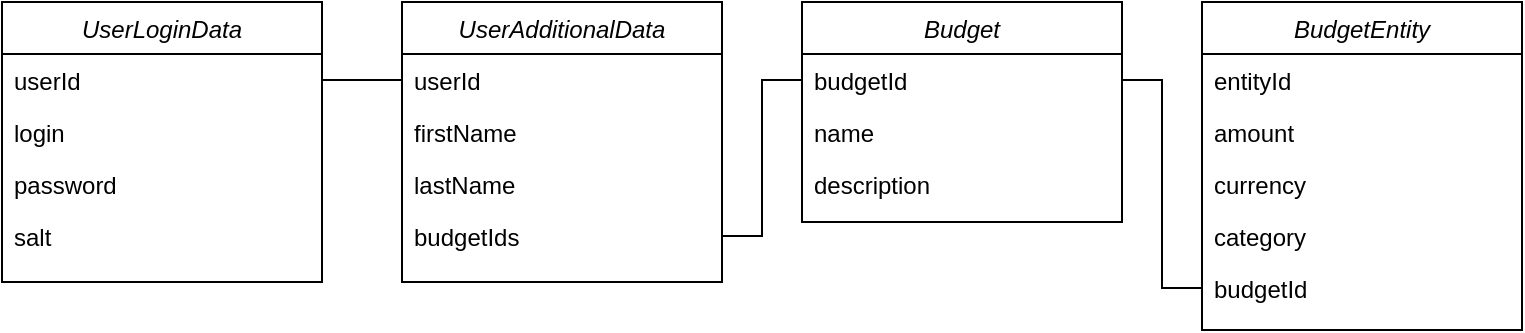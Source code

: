 <mxfile version="22.0.8" type="github">
  <diagram id="C5RBs43oDa-KdzZeNtuy" name="Page-1">
    <mxGraphModel dx="546" dy="759" grid="1" gridSize="10" guides="1" tooltips="1" connect="1" arrows="1" fold="1" page="1" pageScale="1" pageWidth="827" pageHeight="1169" math="0" shadow="0">
      <root>
        <mxCell id="WIyWlLk6GJQsqaUBKTNV-0" />
        <mxCell id="WIyWlLk6GJQsqaUBKTNV-1" parent="WIyWlLk6GJQsqaUBKTNV-0" />
        <mxCell id="s1AN9gt7SxBuQWO7JdoI-0" value="UserLoginData" style="swimlane;fontStyle=2;align=center;verticalAlign=top;childLayout=stackLayout;horizontal=1;startSize=26;horizontalStack=0;resizeParent=1;resizeLast=0;collapsible=1;marginBottom=0;rounded=0;shadow=0;strokeWidth=1;" parent="WIyWlLk6GJQsqaUBKTNV-1" vertex="1">
          <mxGeometry x="40" y="40" width="160" height="140" as="geometry">
            <mxRectangle x="230" y="140" width="160" height="26" as="alternateBounds" />
          </mxGeometry>
        </mxCell>
        <mxCell id="s1AN9gt7SxBuQWO7JdoI-1" value="userId" style="text;align=left;verticalAlign=top;spacingLeft=4;spacingRight=4;overflow=hidden;rotatable=0;points=[[0,0.5],[1,0.5]];portConstraint=eastwest;" parent="s1AN9gt7SxBuQWO7JdoI-0" vertex="1">
          <mxGeometry y="26" width="160" height="26" as="geometry" />
        </mxCell>
        <mxCell id="s1AN9gt7SxBuQWO7JdoI-2" value="login " style="text;align=left;verticalAlign=top;spacingLeft=4;spacingRight=4;overflow=hidden;rotatable=0;points=[[0,0.5],[1,0.5]];portConstraint=eastwest;rounded=0;shadow=0;html=0;" parent="s1AN9gt7SxBuQWO7JdoI-0" vertex="1">
          <mxGeometry y="52" width="160" height="26" as="geometry" />
        </mxCell>
        <mxCell id="s1AN9gt7SxBuQWO7JdoI-6" value="password" style="text;align=left;verticalAlign=top;spacingLeft=4;spacingRight=4;overflow=hidden;rotatable=0;points=[[0,0.5],[1,0.5]];portConstraint=eastwest;rounded=0;shadow=0;html=0;" parent="s1AN9gt7SxBuQWO7JdoI-0" vertex="1">
          <mxGeometry y="78" width="160" height="26" as="geometry" />
        </mxCell>
        <mxCell id="s1AN9gt7SxBuQWO7JdoI-7" value="salt" style="text;align=left;verticalAlign=top;spacingLeft=4;spacingRight=4;overflow=hidden;rotatable=0;points=[[0,0.5],[1,0.5]];portConstraint=eastwest;rounded=0;shadow=0;html=0;" parent="s1AN9gt7SxBuQWO7JdoI-0" vertex="1">
          <mxGeometry y="104" width="160" height="26" as="geometry" />
        </mxCell>
        <mxCell id="s1AN9gt7SxBuQWO7JdoI-8" value="UserAdditionalData" style="swimlane;fontStyle=2;align=center;verticalAlign=top;childLayout=stackLayout;horizontal=1;startSize=26;horizontalStack=0;resizeParent=1;resizeLast=0;collapsible=1;marginBottom=0;rounded=0;shadow=0;strokeWidth=1;" parent="WIyWlLk6GJQsqaUBKTNV-1" vertex="1">
          <mxGeometry x="240" y="40" width="160" height="140" as="geometry">
            <mxRectangle x="230" y="140" width="160" height="26" as="alternateBounds" />
          </mxGeometry>
        </mxCell>
        <mxCell id="s1AN9gt7SxBuQWO7JdoI-9" value="userId" style="text;align=left;verticalAlign=top;spacingLeft=4;spacingRight=4;overflow=hidden;rotatable=0;points=[[0,0.5],[1,0.5]];portConstraint=eastwest;" parent="s1AN9gt7SxBuQWO7JdoI-8" vertex="1">
          <mxGeometry y="26" width="160" height="26" as="geometry" />
        </mxCell>
        <mxCell id="s1AN9gt7SxBuQWO7JdoI-10" value="firstName" style="text;align=left;verticalAlign=top;spacingLeft=4;spacingRight=4;overflow=hidden;rotatable=0;points=[[0,0.5],[1,0.5]];portConstraint=eastwest;rounded=0;shadow=0;html=0;" parent="s1AN9gt7SxBuQWO7JdoI-8" vertex="1">
          <mxGeometry y="52" width="160" height="26" as="geometry" />
        </mxCell>
        <mxCell id="s1AN9gt7SxBuQWO7JdoI-11" value="lastName" style="text;align=left;verticalAlign=top;spacingLeft=4;spacingRight=4;overflow=hidden;rotatable=0;points=[[0,0.5],[1,0.5]];portConstraint=eastwest;rounded=0;shadow=0;html=0;" parent="s1AN9gt7SxBuQWO7JdoI-8" vertex="1">
          <mxGeometry y="78" width="160" height="26" as="geometry" />
        </mxCell>
        <mxCell id="s1AN9gt7SxBuQWO7JdoI-12" value="budgetIds" style="text;align=left;verticalAlign=top;spacingLeft=4;spacingRight=4;overflow=hidden;rotatable=0;points=[[0,0.5],[1,0.5]];portConstraint=eastwest;rounded=0;shadow=0;html=0;" parent="s1AN9gt7SxBuQWO7JdoI-8" vertex="1">
          <mxGeometry y="104" width="160" height="26" as="geometry" />
        </mxCell>
        <mxCell id="s1AN9gt7SxBuQWO7JdoI-15" style="edgeStyle=orthogonalEdgeStyle;rounded=0;orthogonalLoop=1;jettySize=auto;html=1;exitX=0;exitY=0.5;exitDx=0;exitDy=0;endArrow=none;endFill=0;" parent="WIyWlLk6GJQsqaUBKTNV-1" source="s1AN9gt7SxBuQWO7JdoI-9" target="s1AN9gt7SxBuQWO7JdoI-1" edge="1">
          <mxGeometry relative="1" as="geometry" />
        </mxCell>
        <mxCell id="s1AN9gt7SxBuQWO7JdoI-16" value="BudgetEntity" style="swimlane;fontStyle=2;align=center;verticalAlign=top;childLayout=stackLayout;horizontal=1;startSize=26;horizontalStack=0;resizeParent=1;resizeLast=0;collapsible=1;marginBottom=0;rounded=0;shadow=0;strokeWidth=1;" parent="WIyWlLk6GJQsqaUBKTNV-1" vertex="1">
          <mxGeometry x="640" y="40" width="160" height="164" as="geometry">
            <mxRectangle x="230" y="140" width="160" height="26" as="alternateBounds" />
          </mxGeometry>
        </mxCell>
        <mxCell id="s1AN9gt7SxBuQWO7JdoI-17" value="entityId" style="text;align=left;verticalAlign=top;spacingLeft=4;spacingRight=4;overflow=hidden;rotatable=0;points=[[0,0.5],[1,0.5]];portConstraint=eastwest;" parent="s1AN9gt7SxBuQWO7JdoI-16" vertex="1">
          <mxGeometry y="26" width="160" height="26" as="geometry" />
        </mxCell>
        <mxCell id="s1AN9gt7SxBuQWO7JdoI-18" value="amount" style="text;align=left;verticalAlign=top;spacingLeft=4;spacingRight=4;overflow=hidden;rotatable=0;points=[[0,0.5],[1,0.5]];portConstraint=eastwest;rounded=0;shadow=0;html=0;" parent="s1AN9gt7SxBuQWO7JdoI-16" vertex="1">
          <mxGeometry y="52" width="160" height="26" as="geometry" />
        </mxCell>
        <mxCell id="s1AN9gt7SxBuQWO7JdoI-19" value="currency" style="text;align=left;verticalAlign=top;spacingLeft=4;spacingRight=4;overflow=hidden;rotatable=0;points=[[0,0.5],[1,0.5]];portConstraint=eastwest;rounded=0;shadow=0;html=0;" parent="s1AN9gt7SxBuQWO7JdoI-16" vertex="1">
          <mxGeometry y="78" width="160" height="26" as="geometry" />
        </mxCell>
        <mxCell id="s1AN9gt7SxBuQWO7JdoI-20" value="category" style="text;align=left;verticalAlign=top;spacingLeft=4;spacingRight=4;overflow=hidden;rotatable=0;points=[[0,0.5],[1,0.5]];portConstraint=eastwest;rounded=0;shadow=0;html=0;" parent="s1AN9gt7SxBuQWO7JdoI-16" vertex="1">
          <mxGeometry y="104" width="160" height="26" as="geometry" />
        </mxCell>
        <mxCell id="s1AN9gt7SxBuQWO7JdoI-27" value="budgetId" style="text;align=left;verticalAlign=top;spacingLeft=4;spacingRight=4;overflow=hidden;rotatable=0;points=[[0,0.5],[1,0.5]];portConstraint=eastwest;rounded=0;shadow=0;html=0;" parent="s1AN9gt7SxBuQWO7JdoI-16" vertex="1">
          <mxGeometry y="130" width="160" height="26" as="geometry" />
        </mxCell>
        <mxCell id="s1AN9gt7SxBuQWO7JdoI-22" value="Budget" style="swimlane;fontStyle=2;align=center;verticalAlign=top;childLayout=stackLayout;horizontal=1;startSize=26;horizontalStack=0;resizeParent=1;resizeLast=0;collapsible=1;marginBottom=0;rounded=0;shadow=0;strokeWidth=1;" parent="WIyWlLk6GJQsqaUBKTNV-1" vertex="1">
          <mxGeometry x="440" y="40" width="160" height="110" as="geometry">
            <mxRectangle x="230" y="140" width="160" height="26" as="alternateBounds" />
          </mxGeometry>
        </mxCell>
        <mxCell id="s1AN9gt7SxBuQWO7JdoI-23" value="budgetId" style="text;align=left;verticalAlign=top;spacingLeft=4;spacingRight=4;overflow=hidden;rotatable=0;points=[[0,0.5],[1,0.5]];portConstraint=eastwest;" parent="s1AN9gt7SxBuQWO7JdoI-22" vertex="1">
          <mxGeometry y="26" width="160" height="26" as="geometry" />
        </mxCell>
        <mxCell id="s1AN9gt7SxBuQWO7JdoI-24" value="name" style="text;align=left;verticalAlign=top;spacingLeft=4;spacingRight=4;overflow=hidden;rotatable=0;points=[[0,0.5],[1,0.5]];portConstraint=eastwest;rounded=0;shadow=0;html=0;" parent="s1AN9gt7SxBuQWO7JdoI-22" vertex="1">
          <mxGeometry y="52" width="160" height="26" as="geometry" />
        </mxCell>
        <mxCell id="s1AN9gt7SxBuQWO7JdoI-25" value="description" style="text;align=left;verticalAlign=top;spacingLeft=4;spacingRight=4;overflow=hidden;rotatable=0;points=[[0,0.5],[1,0.5]];portConstraint=eastwest;rounded=0;shadow=0;html=0;" parent="s1AN9gt7SxBuQWO7JdoI-22" vertex="1">
          <mxGeometry y="78" width="160" height="26" as="geometry" />
        </mxCell>
        <mxCell id="s1AN9gt7SxBuQWO7JdoI-28" style="edgeStyle=orthogonalEdgeStyle;rounded=0;orthogonalLoop=1;jettySize=auto;html=1;exitX=0;exitY=0.5;exitDx=0;exitDy=0;entryX=1;entryY=0.5;entryDx=0;entryDy=0;endArrow=none;endFill=0;" parent="WIyWlLk6GJQsqaUBKTNV-1" source="s1AN9gt7SxBuQWO7JdoI-23" target="s1AN9gt7SxBuQWO7JdoI-12" edge="1">
          <mxGeometry relative="1" as="geometry" />
        </mxCell>
        <mxCell id="s1AN9gt7SxBuQWO7JdoI-29" style="edgeStyle=orthogonalEdgeStyle;rounded=0;orthogonalLoop=1;jettySize=auto;html=1;exitX=1;exitY=0.5;exitDx=0;exitDy=0;entryX=0;entryY=0.5;entryDx=0;entryDy=0;endArrow=none;endFill=0;" parent="WIyWlLk6GJQsqaUBKTNV-1" source="s1AN9gt7SxBuQWO7JdoI-23" target="s1AN9gt7SxBuQWO7JdoI-27" edge="1">
          <mxGeometry relative="1" as="geometry" />
        </mxCell>
      </root>
    </mxGraphModel>
  </diagram>
</mxfile>
